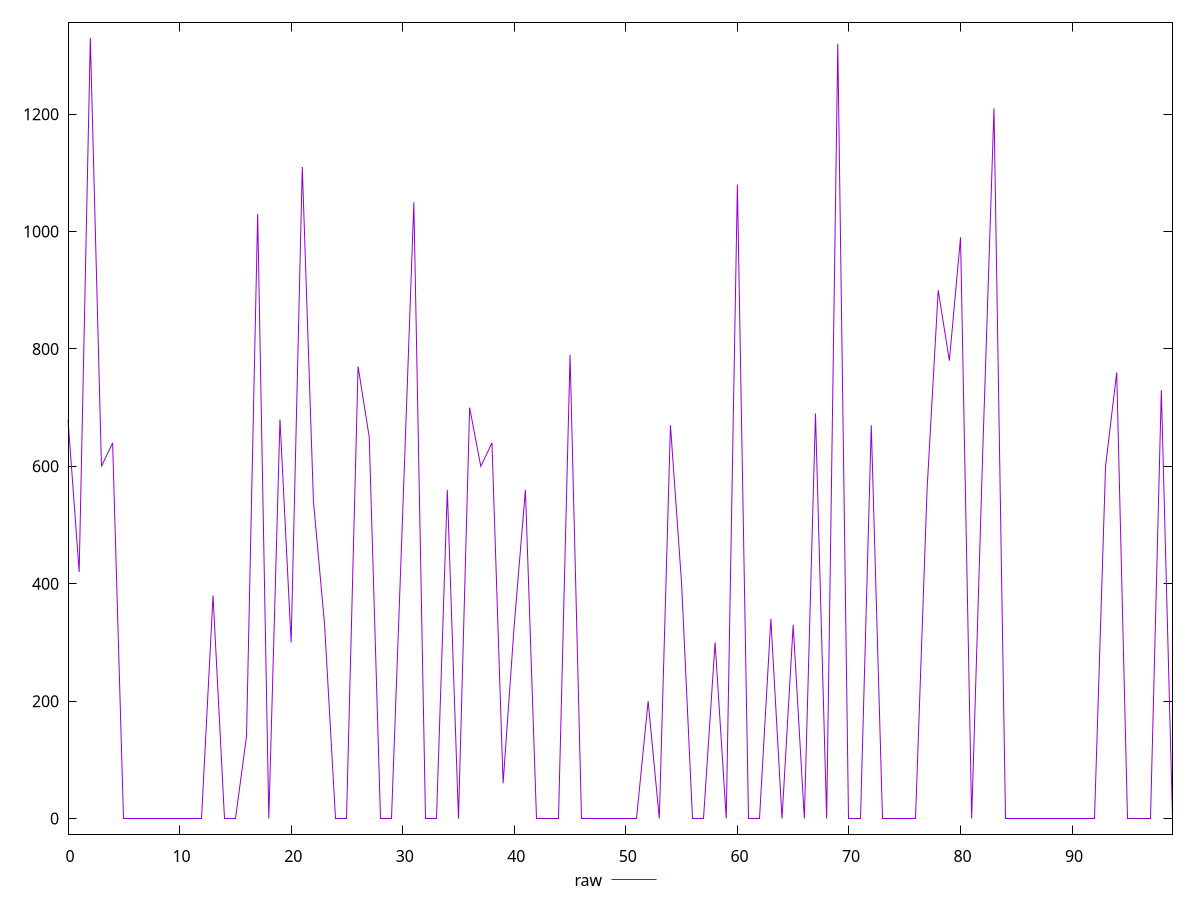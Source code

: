 reset

$raw <<EOF
0 680
1 420
2 1330
3 600
4 640
5 0
6 0
7 0
8 0
9 0
10 0
11 0
12 0
13 380
14 0
15 0
16 140
17 1030
18 0
19 680
20 300
21 1110
22 540
23 330
24 0
25 0
26 770
27 650
28 0
29 0
30 520
31 1050
32 0
33 0
34 560
35 0
36 700
37 600
38 640
39 60
40 330
41 560
42 0
43 0
44 0
45 790
46 0
47 0
48 0
49 0
50 0
51 0
52 200
53 0
54 670
55 400
56 0
57 0
58 300
59 0
60 1080
61 0
62 0
63 340
64 0
65 330
66 0
67 690
68 0
69 1320
70 0
71 0
72 670
73 0
74 0
75 0
76 0
77 560
78 900
79 780
80 990
81 0
82 630
83 1210
84 0
85 0
86 0
87 0
88 0
89 0
90 0
91 0
92 0
93 600
94 760
95 0
96 0
97 0
98 730
99 0
EOF

set key outside below
set xrange [0:99]
set yrange [-26.6:1356.6]
set trange [-26.6:1356.6]
set terminal svg size 640, 500 enhanced background rgb 'white'
set output "reports/report_00028_2021-02-24T12-49-42.674Z/uses-http2/samples/astro/raw/values.svg"

plot $raw title "raw" with line

reset

